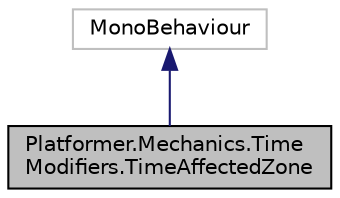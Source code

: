 digraph "Platformer.Mechanics.TimeModifiers.TimeAffectedZone"
{
 // LATEX_PDF_SIZE
  edge [fontname="Helvetica",fontsize="10",labelfontname="Helvetica",labelfontsize="10"];
  node [fontname="Helvetica",fontsize="10",shape=record];
  Node1 [label="Platformer.Mechanics.Time\lModifiers.TimeAffectedZone",height=0.2,width=0.4,color="black", fillcolor="grey75", style="filled", fontcolor="black",tooltip="Class with a collider. When a TimeAffectedObject enters the colliders zone TimeAffectedZone will scal..."];
  Node2 -> Node1 [dir="back",color="midnightblue",fontsize="10",style="solid",fontname="Helvetica"];
  Node2 [label="MonoBehaviour",height=0.2,width=0.4,color="grey75", fillcolor="white", style="filled",tooltip=" "];
}

